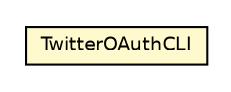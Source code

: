 #!/usr/local/bin/dot
#
# Class diagram 
# Generated by UmlGraph version 4.6 (http://www.spinellis.gr/sw/umlgraph)
#

digraph G {
	edge [fontname="Helvetica",fontsize=10,labelfontname="Helvetica",labelfontsize=10];
	node [fontname="Helvetica",fontsize=10,shape=plaintext];
	// net.chrissearle.flickrvote.service.cli.TwitterOAuthCLI
	c27 [label=<<table border="0" cellborder="1" cellspacing="0" cellpadding="2" port="p" bgcolor="lemonChiffon" href="./TwitterOAuthCLI.html">
		<tr><td><table border="0" cellspacing="0" cellpadding="1">
			<tr><td> TwitterOAuthCLI </td></tr>
		</table></td></tr>
		</table>>, fontname="Helvetica", fontcolor="black", fontsize=9.0];
}

